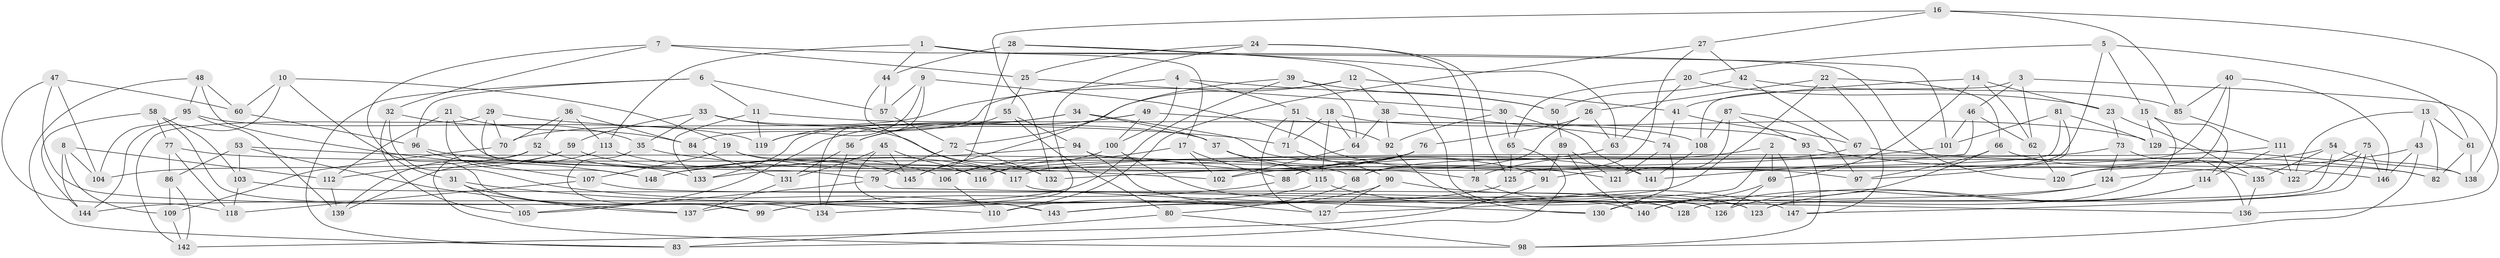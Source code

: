 // Generated by graph-tools (version 1.1) at 2025/57/03/09/25 04:57:44]
// undirected, 148 vertices, 296 edges
graph export_dot {
graph [start="1"]
  node [color=gray90,style=filled];
  1;
  2;
  3;
  4;
  5;
  6;
  7;
  8;
  9;
  10;
  11;
  12;
  13;
  14;
  15;
  16;
  17;
  18;
  19;
  20;
  21;
  22;
  23;
  24;
  25;
  26;
  27;
  28;
  29;
  30;
  31;
  32;
  33;
  34;
  35;
  36;
  37;
  38;
  39;
  40;
  41;
  42;
  43;
  44;
  45;
  46;
  47;
  48;
  49;
  50;
  51;
  52;
  53;
  54;
  55;
  56;
  57;
  58;
  59;
  60;
  61;
  62;
  63;
  64;
  65;
  66;
  67;
  68;
  69;
  70;
  71;
  72;
  73;
  74;
  75;
  76;
  77;
  78;
  79;
  80;
  81;
  82;
  83;
  84;
  85;
  86;
  87;
  88;
  89;
  90;
  91;
  92;
  93;
  94;
  95;
  96;
  97;
  98;
  99;
  100;
  101;
  102;
  103;
  104;
  105;
  106;
  107;
  108;
  109;
  110;
  111;
  112;
  113;
  114;
  115;
  116;
  117;
  118;
  119;
  120;
  121;
  122;
  123;
  124;
  125;
  126;
  127;
  128;
  129;
  130;
  131;
  132;
  133;
  134;
  135;
  136;
  137;
  138;
  139;
  140;
  141;
  142;
  143;
  144;
  145;
  146;
  147;
  148;
  1 -- 17;
  1 -- 113;
  1 -- 44;
  1 -- 101;
  2 -- 78;
  2 -- 147;
  2 -- 69;
  2 -- 127;
  3 -- 108;
  3 -- 136;
  3 -- 62;
  3 -- 46;
  4 -- 100;
  4 -- 70;
  4 -- 50;
  4 -- 51;
  5 -- 61;
  5 -- 20;
  5 -- 15;
  5 -- 125;
  6 -- 57;
  6 -- 11;
  6 -- 96;
  6 -- 83;
  7 -- 31;
  7 -- 120;
  7 -- 32;
  7 -- 25;
  8 -- 144;
  8 -- 109;
  8 -- 112;
  8 -- 104;
  9 -- 57;
  9 -- 121;
  9 -- 134;
  9 -- 119;
  10 -- 144;
  10 -- 19;
  10 -- 134;
  10 -- 60;
  11 -- 133;
  11 -- 93;
  11 -- 119;
  12 -- 84;
  12 -- 41;
  12 -- 72;
  12 -- 38;
  13 -- 122;
  13 -- 82;
  13 -- 43;
  13 -- 61;
  14 -- 23;
  14 -- 69;
  14 -- 62;
  14 -- 41;
  15 -- 130;
  15 -- 129;
  15 -- 114;
  16 -- 85;
  16 -- 27;
  16 -- 132;
  16 -- 138;
  17 -- 102;
  17 -- 116;
  17 -- 88;
  18 -- 64;
  18 -- 71;
  18 -- 129;
  18 -- 115;
  19 -- 78;
  19 -- 141;
  19 -- 107;
  20 -- 65;
  20 -- 23;
  20 -- 63;
  21 -- 148;
  21 -- 112;
  21 -- 116;
  21 -- 84;
  22 -- 147;
  22 -- 143;
  22 -- 66;
  22 -- 26;
  23 -- 135;
  23 -- 73;
  24 -- 25;
  24 -- 78;
  24 -- 99;
  24 -- 125;
  25 -- 55;
  25 -- 30;
  26 -- 63;
  26 -- 102;
  26 -- 76;
  27 -- 110;
  27 -- 42;
  27 -- 68;
  28 -- 63;
  28 -- 126;
  28 -- 44;
  28 -- 145;
  29 -- 70;
  29 -- 142;
  29 -- 71;
  29 -- 79;
  30 -- 92;
  30 -- 141;
  30 -- 65;
  31 -- 137;
  31 -- 105;
  31 -- 110;
  32 -- 105;
  32 -- 143;
  32 -- 35;
  33 -- 59;
  33 -- 37;
  33 -- 35;
  33 -- 132;
  34 -- 37;
  34 -- 133;
  34 -- 119;
  34 -- 135;
  35 -- 102;
  35 -- 99;
  36 -- 84;
  36 -- 113;
  36 -- 52;
  36 -- 70;
  37 -- 91;
  37 -- 115;
  38 -- 74;
  38 -- 92;
  38 -- 64;
  39 -- 50;
  39 -- 64;
  39 -- 145;
  39 -- 137;
  40 -- 91;
  40 -- 120;
  40 -- 85;
  40 -- 146;
  41 -- 74;
  41 -- 67;
  42 -- 85;
  42 -- 67;
  42 -- 50;
  43 -- 98;
  43 -- 146;
  43 -- 124;
  44 -- 57;
  44 -- 117;
  45 -- 116;
  45 -- 145;
  45 -- 143;
  45 -- 131;
  46 -- 62;
  46 -- 101;
  46 -- 141;
  47 -- 128;
  47 -- 60;
  47 -- 118;
  47 -- 104;
  48 -- 148;
  48 -- 83;
  48 -- 60;
  48 -- 95;
  49 -- 105;
  49 -- 108;
  49 -- 56;
  49 -- 100;
  50 -- 89;
  51 -- 127;
  51 -- 92;
  51 -- 71;
  52 -- 104;
  52 -- 106;
  52 -- 98;
  53 -- 137;
  53 -- 86;
  53 -- 68;
  53 -- 103;
  54 -- 120;
  54 -- 135;
  54 -- 138;
  54 -- 128;
  55 -- 56;
  55 -- 94;
  55 -- 80;
  56 -- 131;
  56 -- 134;
  57 -- 72;
  58 -- 144;
  58 -- 103;
  58 -- 77;
  58 -- 99;
  59 -- 112;
  59 -- 145;
  59 -- 139;
  60 -- 96;
  61 -- 82;
  61 -- 138;
  62 -- 120;
  63 -- 88;
  64 -- 102;
  65 -- 83;
  65 -- 125;
  66 -- 140;
  66 -- 97;
  66 -- 122;
  67 -- 82;
  67 -- 68;
  68 -- 80;
  69 -- 140;
  69 -- 126;
  70 -- 109;
  71 -- 90;
  72 -- 132;
  72 -- 79;
  73 -- 124;
  73 -- 116;
  73 -- 136;
  74 -- 130;
  74 -- 121;
  75 -- 122;
  75 -- 147;
  75 -- 146;
  75 -- 123;
  76 -- 148;
  76 -- 106;
  76 -- 88;
  77 -- 82;
  77 -- 86;
  77 -- 118;
  78 -- 123;
  79 -- 136;
  79 -- 105;
  80 -- 98;
  80 -- 83;
  81 -- 97;
  81 -- 133;
  81 -- 101;
  81 -- 129;
  84 -- 131;
  85 -- 111;
  86 -- 142;
  86 -- 109;
  87 -- 108;
  87 -- 97;
  87 -- 121;
  87 -- 93;
  88 -- 99;
  89 -- 121;
  89 -- 91;
  89 -- 140;
  90 -- 110;
  90 -- 128;
  90 -- 127;
  91 -- 142;
  92 -- 130;
  93 -- 98;
  93 -- 146;
  94 -- 127;
  94 -- 97;
  94 -- 148;
  95 -- 119;
  95 -- 139;
  95 -- 104;
  96 -- 107;
  96 -- 133;
  100 -- 106;
  100 -- 126;
  101 -- 132;
  103 -- 140;
  103 -- 118;
  106 -- 110;
  107 -- 118;
  107 -- 123;
  108 -- 141;
  109 -- 142;
  111 -- 114;
  111 -- 122;
  111 -- 117;
  112 -- 139;
  113 -- 117;
  113 -- 139;
  114 -- 123;
  114 -- 126;
  115 -- 134;
  115 -- 147;
  117 -- 130;
  124 -- 144;
  124 -- 128;
  125 -- 143;
  129 -- 138;
  131 -- 137;
  135 -- 136;
}
